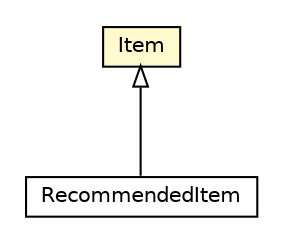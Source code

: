 #!/usr/local/bin/dot
#
# Class diagram 
# Generated by UMLGraph version 5.2 (http://www.umlgraph.org/)
#

digraph G {
	edge [fontname="Helvetica",fontsize=10,labelfontname="Helvetica",labelfontsize=10];
	node [fontname="Helvetica",fontsize=10,shape=plaintext];
	nodesep=0.25;
	ranksep=0.5;
	// com.isnotworking.recfwk.model.RecommendedItem
	c448 [label=<<table title="com.isnotworking.recfwk.model.RecommendedItem" border="0" cellborder="1" cellspacing="0" cellpadding="2" port="p" href="./RecommendedItem.html">
		<tr><td><table border="0" cellspacing="0" cellpadding="1">
<tr><td align="center" balign="center"> RecommendedItem </td></tr>
		</table></td></tr>
		</table>>, fontname="Helvetica", fontcolor="black", fontsize=10.0];
	// com.isnotworking.recfwk.model.Item
	c453 [label=<<table title="com.isnotworking.recfwk.model.Item" border="0" cellborder="1" cellspacing="0" cellpadding="2" port="p" bgcolor="lemonChiffon" href="./Item.html">
		<tr><td><table border="0" cellspacing="0" cellpadding="1">
<tr><td align="center" balign="center"> Item </td></tr>
		</table></td></tr>
		</table>>, fontname="Helvetica", fontcolor="black", fontsize=10.0];
	//com.isnotworking.recfwk.model.RecommendedItem extends com.isnotworking.recfwk.model.Item
	c453:p -> c448:p [dir=back,arrowtail=empty];
}

